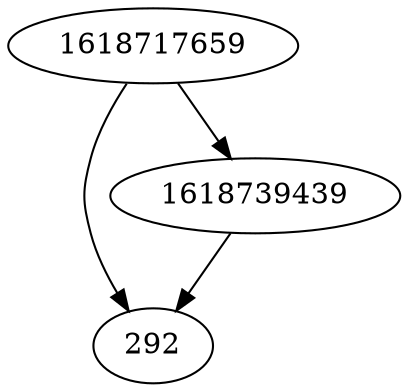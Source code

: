 strict digraph  {
1618717659;
292;
1618739439;
1618717659 -> 292;
1618717659 -> 1618739439;
1618739439 -> 292;
}
